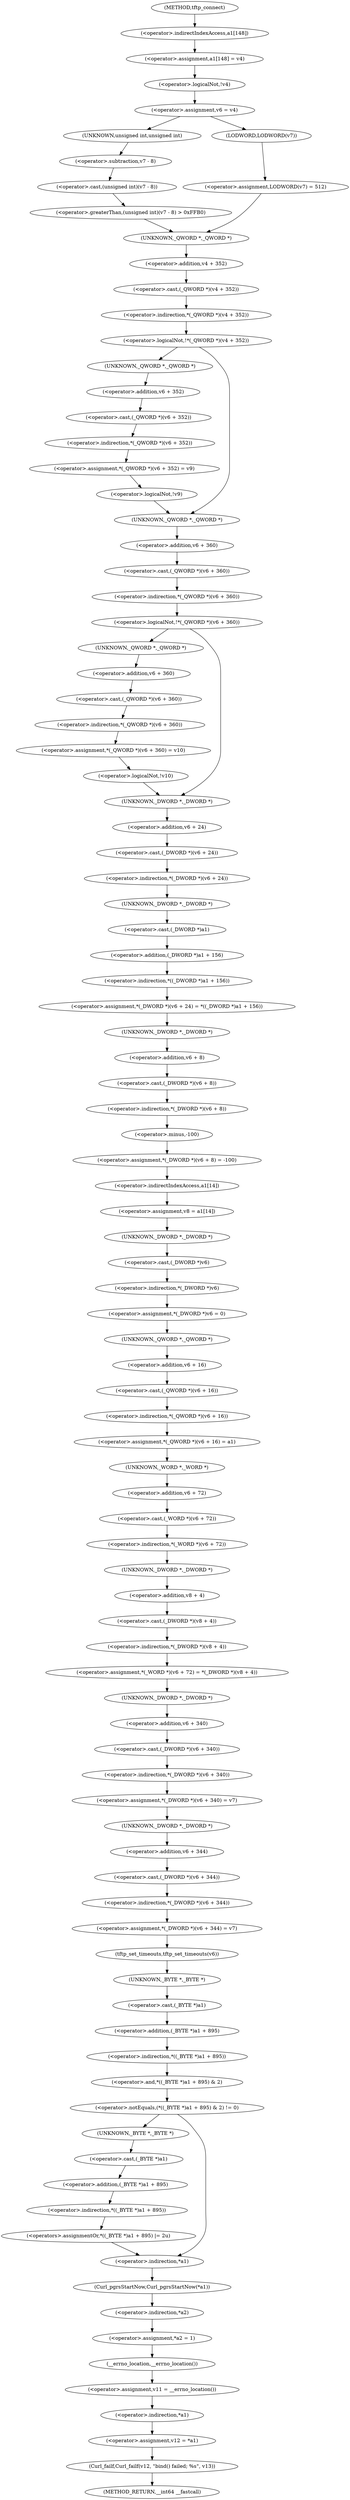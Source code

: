digraph tftp_connect {  
"1000125" [label = "(<operator>.assignment,a1[148] = v4)" ]
"1000126" [label = "(<operator>.indirectIndexAccess,a1[148])" ]
"1000131" [label = "(<operator>.logicalNot,!v4)" ]
"1000134" [label = "(<operator>.assignment,v6 = v4)" ]
"1000141" [label = "(<operator>.greaterThan,(unsigned int)(v7 - 8) > 0xFFB0)" ]
"1000142" [label = "(<operator>.cast,(unsigned int)(v7 - 8))" ]
"1000143" [label = "(UNKNOWN,unsigned int,unsigned int)" ]
"1000144" [label = "(<operator>.subtraction,v7 - 8)" ]
"1000151" [label = "(<operator>.assignment,LODWORD(v7) = 512)" ]
"1000152" [label = "(LODWORD,LODWORD(v7))" ]
"1000156" [label = "(<operator>.logicalNot,!*(_QWORD *)(v4 + 352))" ]
"1000157" [label = "(<operator>.indirection,*(_QWORD *)(v4 + 352))" ]
"1000158" [label = "(<operator>.cast,(_QWORD *)(v4 + 352))" ]
"1000159" [label = "(UNKNOWN,_QWORD *,_QWORD *)" ]
"1000160" [label = "(<operator>.addition,v4 + 352)" ]
"1000164" [label = "(<operator>.assignment,*(_QWORD *)(v6 + 352) = v9)" ]
"1000165" [label = "(<operator>.indirection,*(_QWORD *)(v6 + 352))" ]
"1000166" [label = "(<operator>.cast,(_QWORD *)(v6 + 352))" ]
"1000167" [label = "(UNKNOWN,_QWORD *,_QWORD *)" ]
"1000168" [label = "(<operator>.addition,v6 + 352)" ]
"1000173" [label = "(<operator>.logicalNot,!v9)" ]
"1000177" [label = "(<operator>.logicalNot,!*(_QWORD *)(v6 + 360))" ]
"1000178" [label = "(<operator>.indirection,*(_QWORD *)(v6 + 360))" ]
"1000179" [label = "(<operator>.cast,(_QWORD *)(v6 + 360))" ]
"1000180" [label = "(UNKNOWN,_QWORD *,_QWORD *)" ]
"1000181" [label = "(<operator>.addition,v6 + 360)" ]
"1000185" [label = "(<operator>.assignment,*(_QWORD *)(v6 + 360) = v10)" ]
"1000186" [label = "(<operator>.indirection,*(_QWORD *)(v6 + 360))" ]
"1000187" [label = "(<operator>.cast,(_QWORD *)(v6 + 360))" ]
"1000188" [label = "(UNKNOWN,_QWORD *,_QWORD *)" ]
"1000189" [label = "(<operator>.addition,v6 + 360)" ]
"1000194" [label = "(<operator>.logicalNot,!v10)" ]
"1000197" [label = "(<operator>.assignment,*(_DWORD *)(v6 + 24) = *((_DWORD *)a1 + 156))" ]
"1000198" [label = "(<operator>.indirection,*(_DWORD *)(v6 + 24))" ]
"1000199" [label = "(<operator>.cast,(_DWORD *)(v6 + 24))" ]
"1000200" [label = "(UNKNOWN,_DWORD *,_DWORD *)" ]
"1000201" [label = "(<operator>.addition,v6 + 24)" ]
"1000204" [label = "(<operator>.indirection,*((_DWORD *)a1 + 156))" ]
"1000205" [label = "(<operator>.addition,(_DWORD *)a1 + 156)" ]
"1000206" [label = "(<operator>.cast,(_DWORD *)a1)" ]
"1000207" [label = "(UNKNOWN,_DWORD *,_DWORD *)" ]
"1000210" [label = "(<operator>.assignment,*(_DWORD *)(v6 + 8) = -100)" ]
"1000211" [label = "(<operator>.indirection,*(_DWORD *)(v6 + 8))" ]
"1000212" [label = "(<operator>.cast,(_DWORD *)(v6 + 8))" ]
"1000213" [label = "(UNKNOWN,_DWORD *,_DWORD *)" ]
"1000214" [label = "(<operator>.addition,v6 + 8)" ]
"1000217" [label = "(<operator>.minus,-100)" ]
"1000219" [label = "(<operator>.assignment,v8 = a1[14])" ]
"1000221" [label = "(<operator>.indirectIndexAccess,a1[14])" ]
"1000224" [label = "(<operator>.assignment,*(_DWORD *)v6 = 0)" ]
"1000225" [label = "(<operator>.indirection,*(_DWORD *)v6)" ]
"1000226" [label = "(<operator>.cast,(_DWORD *)v6)" ]
"1000227" [label = "(UNKNOWN,_DWORD *,_DWORD *)" ]
"1000230" [label = "(<operator>.assignment,*(_QWORD *)(v6 + 16) = a1)" ]
"1000231" [label = "(<operator>.indirection,*(_QWORD *)(v6 + 16))" ]
"1000232" [label = "(<operator>.cast,(_QWORD *)(v6 + 16))" ]
"1000233" [label = "(UNKNOWN,_QWORD *,_QWORD *)" ]
"1000234" [label = "(<operator>.addition,v6 + 16)" ]
"1000238" [label = "(<operator>.assignment,*(_WORD *)(v6 + 72) = *(_DWORD *)(v8 + 4))" ]
"1000239" [label = "(<operator>.indirection,*(_WORD *)(v6 + 72))" ]
"1000240" [label = "(<operator>.cast,(_WORD *)(v6 + 72))" ]
"1000241" [label = "(UNKNOWN,_WORD *,_WORD *)" ]
"1000242" [label = "(<operator>.addition,v6 + 72)" ]
"1000245" [label = "(<operator>.indirection,*(_DWORD *)(v8 + 4))" ]
"1000246" [label = "(<operator>.cast,(_DWORD *)(v8 + 4))" ]
"1000247" [label = "(UNKNOWN,_DWORD *,_DWORD *)" ]
"1000248" [label = "(<operator>.addition,v8 + 4)" ]
"1000251" [label = "(<operator>.assignment,*(_DWORD *)(v6 + 340) = v7)" ]
"1000252" [label = "(<operator>.indirection,*(_DWORD *)(v6 + 340))" ]
"1000253" [label = "(<operator>.cast,(_DWORD *)(v6 + 340))" ]
"1000254" [label = "(UNKNOWN,_DWORD *,_DWORD *)" ]
"1000255" [label = "(<operator>.addition,v6 + 340)" ]
"1000259" [label = "(<operator>.assignment,*(_DWORD *)(v6 + 344) = v7)" ]
"1000260" [label = "(<operator>.indirection,*(_DWORD *)(v6 + 344))" ]
"1000261" [label = "(<operator>.cast,(_DWORD *)(v6 + 344))" ]
"1000262" [label = "(UNKNOWN,_DWORD *,_DWORD *)" ]
"1000263" [label = "(<operator>.addition,v6 + 344)" ]
"1000267" [label = "(tftp_set_timeouts,tftp_set_timeouts(v6))" ]
"1000270" [label = "(<operator>.notEquals,(*((_BYTE *)a1 + 895) & 2) != 0)" ]
"1000271" [label = "(<operator>.and,*((_BYTE *)a1 + 895) & 2)" ]
"1000272" [label = "(<operator>.indirection,*((_BYTE *)a1 + 895))" ]
"1000273" [label = "(<operator>.addition,(_BYTE *)a1 + 895)" ]
"1000274" [label = "(<operator>.cast,(_BYTE *)a1)" ]
"1000275" [label = "(UNKNOWN,_BYTE *,_BYTE *)" ]
"1000282" [label = "(<operators>.assignmentOr,*((_BYTE *)a1 + 895) |= 2u)" ]
"1000283" [label = "(<operator>.indirection,*((_BYTE *)a1 + 895))" ]
"1000284" [label = "(<operator>.addition,(_BYTE *)a1 + 895)" ]
"1000285" [label = "(<operator>.cast,(_BYTE *)a1)" ]
"1000286" [label = "(UNKNOWN,_BYTE *,_BYTE *)" ]
"1000291" [label = "(Curl_pgrsStartNow,Curl_pgrsStartNow(*a1))" ]
"1000292" [label = "(<operator>.indirection,*a1)" ]
"1000294" [label = "(<operator>.assignment,*a2 = 1)" ]
"1000295" [label = "(<operator>.indirection,*a2)" ]
"1000299" [label = "(<operator>.assignment,v11 = __errno_location())" ]
"1000301" [label = "(__errno_location,__errno_location())" ]
"1000302" [label = "(<operator>.assignment,v12 = *a1)" ]
"1000304" [label = "(<operator>.indirection,*a1)" ]
"1000306" [label = "(Curl_failf,Curl_failf(v12, \"bind() failed; %s\", v13))" ]
"1000111" [label = "(METHOD,tftp_connect)" ]
"1000311" [label = "(METHOD_RETURN,__int64 __fastcall)" ]
  "1000125" -> "1000131" 
  "1000126" -> "1000125" 
  "1000131" -> "1000134" 
  "1000134" -> "1000143" 
  "1000134" -> "1000152" 
  "1000141" -> "1000159" 
  "1000142" -> "1000141" 
  "1000143" -> "1000144" 
  "1000144" -> "1000142" 
  "1000151" -> "1000159" 
  "1000152" -> "1000151" 
  "1000156" -> "1000167" 
  "1000156" -> "1000180" 
  "1000157" -> "1000156" 
  "1000158" -> "1000157" 
  "1000159" -> "1000160" 
  "1000160" -> "1000158" 
  "1000164" -> "1000173" 
  "1000165" -> "1000164" 
  "1000166" -> "1000165" 
  "1000167" -> "1000168" 
  "1000168" -> "1000166" 
  "1000173" -> "1000180" 
  "1000177" -> "1000188" 
  "1000177" -> "1000200" 
  "1000178" -> "1000177" 
  "1000179" -> "1000178" 
  "1000180" -> "1000181" 
  "1000181" -> "1000179" 
  "1000185" -> "1000194" 
  "1000186" -> "1000185" 
  "1000187" -> "1000186" 
  "1000188" -> "1000189" 
  "1000189" -> "1000187" 
  "1000194" -> "1000200" 
  "1000197" -> "1000213" 
  "1000198" -> "1000207" 
  "1000199" -> "1000198" 
  "1000200" -> "1000201" 
  "1000201" -> "1000199" 
  "1000204" -> "1000197" 
  "1000205" -> "1000204" 
  "1000206" -> "1000205" 
  "1000207" -> "1000206" 
  "1000210" -> "1000221" 
  "1000211" -> "1000217" 
  "1000212" -> "1000211" 
  "1000213" -> "1000214" 
  "1000214" -> "1000212" 
  "1000217" -> "1000210" 
  "1000219" -> "1000227" 
  "1000221" -> "1000219" 
  "1000224" -> "1000233" 
  "1000225" -> "1000224" 
  "1000226" -> "1000225" 
  "1000227" -> "1000226" 
  "1000230" -> "1000241" 
  "1000231" -> "1000230" 
  "1000232" -> "1000231" 
  "1000233" -> "1000234" 
  "1000234" -> "1000232" 
  "1000238" -> "1000254" 
  "1000239" -> "1000247" 
  "1000240" -> "1000239" 
  "1000241" -> "1000242" 
  "1000242" -> "1000240" 
  "1000245" -> "1000238" 
  "1000246" -> "1000245" 
  "1000247" -> "1000248" 
  "1000248" -> "1000246" 
  "1000251" -> "1000262" 
  "1000252" -> "1000251" 
  "1000253" -> "1000252" 
  "1000254" -> "1000255" 
  "1000255" -> "1000253" 
  "1000259" -> "1000267" 
  "1000260" -> "1000259" 
  "1000261" -> "1000260" 
  "1000262" -> "1000263" 
  "1000263" -> "1000261" 
  "1000267" -> "1000275" 
  "1000270" -> "1000286" 
  "1000270" -> "1000292" 
  "1000271" -> "1000270" 
  "1000272" -> "1000271" 
  "1000273" -> "1000272" 
  "1000274" -> "1000273" 
  "1000275" -> "1000274" 
  "1000282" -> "1000292" 
  "1000283" -> "1000282" 
  "1000284" -> "1000283" 
  "1000285" -> "1000284" 
  "1000286" -> "1000285" 
  "1000291" -> "1000295" 
  "1000292" -> "1000291" 
  "1000294" -> "1000301" 
  "1000295" -> "1000294" 
  "1000299" -> "1000304" 
  "1000301" -> "1000299" 
  "1000302" -> "1000306" 
  "1000304" -> "1000302" 
  "1000306" -> "1000311" 
  "1000111" -> "1000126" 
}

